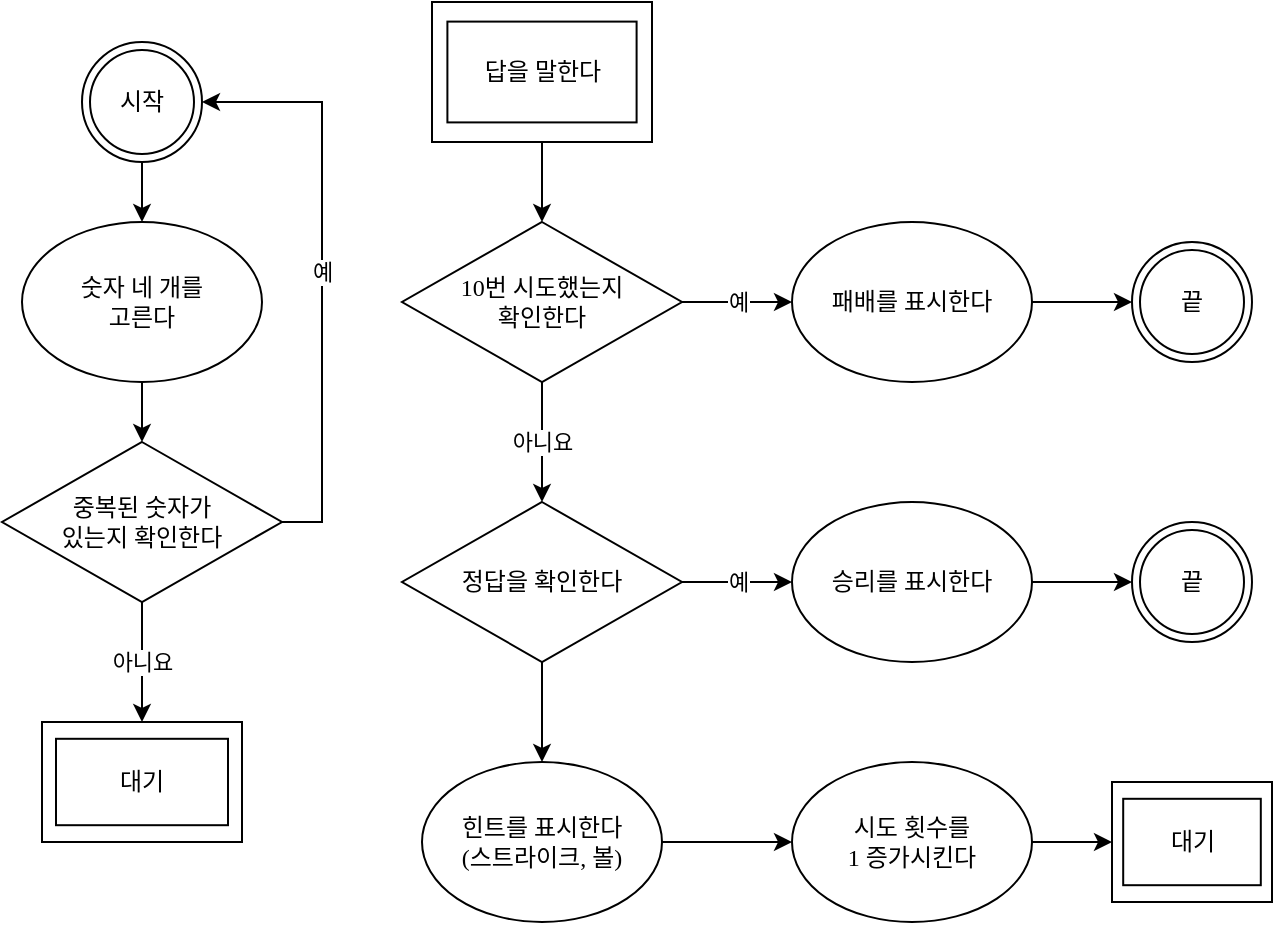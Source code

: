 <mxfile version="21.0.8" type="device"><diagram name="페이지-1" id="3pepF72bgYZykgdois_Y"><mxGraphModel dx="1434" dy="796" grid="1" gridSize="10" guides="1" tooltips="1" connect="1" arrows="1" fold="1" page="1" pageScale="1" pageWidth="827" pageHeight="1169" math="0" shadow="0"><root><mxCell id="0"/><mxCell id="1" parent="0"/><mxCell id="GQYS24W3DcqUarjAhcWu-3" style="edgeStyle=orthogonalEdgeStyle;rounded=0;orthogonalLoop=1;jettySize=auto;html=1;exitX=0.5;exitY=1;exitDx=0;exitDy=0;" parent="1" source="GQYS24W3DcqUarjAhcWu-1" target="GQYS24W3DcqUarjAhcWu-2" edge="1"><mxGeometry relative="1" as="geometry"/></mxCell><mxCell id="GQYS24W3DcqUarjAhcWu-1" value="시작" style="ellipse;shape=doubleEllipse;html=1;dashed=0;whiteSpace=wrap;aspect=fixed;fontFamily=Verdana;" parent="1" vertex="1"><mxGeometry x="40.0" y="40" width="60" height="60" as="geometry"/></mxCell><mxCell id="QIJhqVZPt40Gbnn6mcMk-2" style="edgeStyle=orthogonalEdgeStyle;rounded=0;orthogonalLoop=1;jettySize=auto;html=1;exitX=0.5;exitY=1;exitDx=0;exitDy=0;" edge="1" parent="1" source="GQYS24W3DcqUarjAhcWu-2" target="QIJhqVZPt40Gbnn6mcMk-1"><mxGeometry relative="1" as="geometry"/></mxCell><mxCell id="GQYS24W3DcqUarjAhcWu-2" value="숫자 네 개를&lt;br&gt;고른다" style="ellipse;whiteSpace=wrap;html=1;fontFamily=Verdana;" parent="1" vertex="1"><mxGeometry x="10" y="130" width="120" height="80" as="geometry"/></mxCell><mxCell id="GQYS24W3DcqUarjAhcWu-4" value="" style="group;movable=1;resizable=1;rotatable=1;deletable=1;editable=1;locked=0;connectable=1;verticalAlign=middle;fontFamily=Verdana;" parent="1" vertex="1" connectable="0"><mxGeometry x="20" y="380" width="100" height="60" as="geometry"/></mxCell><mxCell id="GQYS24W3DcqUarjAhcWu-5" value="" style="html=1;dashed=0;whiteSpace=wrap;container=0;fontFamily=Verdana;movable=1;resizable=1;rotatable=1;deletable=1;editable=1;locked=0;connectable=1;verticalAlign=bottom;" parent="GQYS24W3DcqUarjAhcWu-4" vertex="1"><mxGeometry width="100" height="60" as="geometry"/></mxCell><mxCell id="GQYS24W3DcqUarjAhcWu-6" value="대기" style="html=1;dashed=0;whiteSpace=wrap;container=1;fontFamily=Verdana;movable=1;resizable=1;rotatable=1;deletable=1;editable=1;locked=0;connectable=1;verticalAlign=middle;" parent="GQYS24W3DcqUarjAhcWu-4" vertex="1"><mxGeometry x="7" y="8.4" width="86" height="43.2" as="geometry"><mxRectangle x="7" y="7" width="50" height="40" as="alternateBounds"/></mxGeometry></mxCell><mxCell id="GQYS24W3DcqUarjAhcWu-17" style="edgeStyle=orthogonalEdgeStyle;rounded=0;orthogonalLoop=1;jettySize=auto;html=1;exitX=0.5;exitY=1;exitDx=0;exitDy=0;entryX=0.5;entryY=0;entryDx=0;entryDy=0;" parent="1" source="GQYS24W3DcqUarjAhcWu-8" target="GQYS24W3DcqUarjAhcWu-15" edge="1"><mxGeometry relative="1" as="geometry"><mxPoint x="270" y="120" as="targetPoint"/></mxGeometry></mxCell><mxCell id="GQYS24W3DcqUarjAhcWu-8" value="" style="group;movable=1;resizable=1;rotatable=1;deletable=1;editable=1;locked=0;connectable=1;verticalAlign=middle;fontFamily=Verdana;" parent="1" vertex="1" connectable="0"><mxGeometry x="215" y="20" width="110" height="70" as="geometry"/></mxCell><mxCell id="GQYS24W3DcqUarjAhcWu-9" value="" style="html=1;dashed=0;whiteSpace=wrap;container=0;fontFamily=Verdana;movable=1;resizable=1;rotatable=1;deletable=1;editable=1;locked=0;connectable=1;verticalAlign=bottom;" parent="GQYS24W3DcqUarjAhcWu-8" vertex="1"><mxGeometry width="110.0" height="70" as="geometry"/></mxCell><mxCell id="GQYS24W3DcqUarjAhcWu-10" value="답을 말한다" style="html=1;dashed=0;whiteSpace=wrap;container=1;fontFamily=Verdana;movable=1;resizable=1;rotatable=1;deletable=1;editable=1;locked=0;connectable=1;verticalAlign=middle;" parent="GQYS24W3DcqUarjAhcWu-8" vertex="1"><mxGeometry x="7.7" y="9.8" width="94.6" height="50.4" as="geometry"><mxRectangle x="7" y="7" width="50" height="40" as="alternateBounds"/></mxGeometry></mxCell><mxCell id="GQYS24W3DcqUarjAhcWu-19" value="아니요" style="edgeStyle=orthogonalEdgeStyle;rounded=0;orthogonalLoop=1;jettySize=auto;html=1;exitX=0.5;exitY=1;exitDx=0;exitDy=0;entryX=0.5;entryY=0;entryDx=0;entryDy=0;" parent="1" source="GQYS24W3DcqUarjAhcWu-15" target="GQYS24W3DcqUarjAhcWu-18" edge="1"><mxGeometry relative="1" as="geometry"/></mxCell><mxCell id="GQYS24W3DcqUarjAhcWu-22" value="예" style="edgeStyle=orthogonalEdgeStyle;rounded=0;orthogonalLoop=1;jettySize=auto;html=1;exitX=1;exitY=0.5;exitDx=0;exitDy=0;entryX=0;entryY=0.5;entryDx=0;entryDy=0;" parent="1" source="GQYS24W3DcqUarjAhcWu-15" target="GQYS24W3DcqUarjAhcWu-21" edge="1"><mxGeometry relative="1" as="geometry"/></mxCell><mxCell id="GQYS24W3DcqUarjAhcWu-15" value="10번 시도했는지&lt;br&gt;확인한다" style="shape=rhombus;html=1;dashed=0;whiteSpace=wrap;perimeter=rhombusPerimeter;fontFamily=Verdana;" parent="1" vertex="1"><mxGeometry x="200" y="130" width="140" height="80" as="geometry"/></mxCell><mxCell id="GQYS24W3DcqUarjAhcWu-26" value="예" style="edgeStyle=orthogonalEdgeStyle;rounded=0;orthogonalLoop=1;jettySize=auto;html=1;exitX=1;exitY=0.5;exitDx=0;exitDy=0;entryX=0;entryY=0.5;entryDx=0;entryDy=0;" parent="1" source="GQYS24W3DcqUarjAhcWu-18" target="GQYS24W3DcqUarjAhcWu-25" edge="1"><mxGeometry relative="1" as="geometry"/></mxCell><mxCell id="GQYS24W3DcqUarjAhcWu-30" style="edgeStyle=orthogonalEdgeStyle;rounded=0;orthogonalLoop=1;jettySize=auto;html=1;exitX=0.5;exitY=1;exitDx=0;exitDy=0;" parent="1" source="GQYS24W3DcqUarjAhcWu-18" target="GQYS24W3DcqUarjAhcWu-29" edge="1"><mxGeometry relative="1" as="geometry"/></mxCell><mxCell id="GQYS24W3DcqUarjAhcWu-18" value="정답을 확인한다" style="shape=rhombus;html=1;dashed=0;whiteSpace=wrap;perimeter=rhombusPerimeter;fontFamily=Verdana;" parent="1" vertex="1"><mxGeometry x="200" y="270" width="140" height="80" as="geometry"/></mxCell><mxCell id="GQYS24W3DcqUarjAhcWu-24" style="edgeStyle=orthogonalEdgeStyle;rounded=0;orthogonalLoop=1;jettySize=auto;html=1;exitX=1;exitY=0.5;exitDx=0;exitDy=0;entryX=0;entryY=0.5;entryDx=0;entryDy=0;" parent="1" source="GQYS24W3DcqUarjAhcWu-21" target="GQYS24W3DcqUarjAhcWu-23" edge="1"><mxGeometry relative="1" as="geometry"/></mxCell><mxCell id="GQYS24W3DcqUarjAhcWu-21" value="패배를 표시한다" style="ellipse;whiteSpace=wrap;html=1;fontFamily=Verdana;" parent="1" vertex="1"><mxGeometry x="395" y="130" width="120" height="80" as="geometry"/></mxCell><mxCell id="GQYS24W3DcqUarjAhcWu-23" value="끝" style="ellipse;shape=doubleEllipse;html=1;dashed=0;whiteSpace=wrap;aspect=fixed;fontFamily=Verdana;" parent="1" vertex="1"><mxGeometry x="565.0" y="140" width="60" height="60" as="geometry"/></mxCell><mxCell id="GQYS24W3DcqUarjAhcWu-28" style="edgeStyle=orthogonalEdgeStyle;rounded=0;orthogonalLoop=1;jettySize=auto;html=1;exitX=1;exitY=0.5;exitDx=0;exitDy=0;entryX=0;entryY=0.5;entryDx=0;entryDy=0;" parent="1" source="GQYS24W3DcqUarjAhcWu-25" target="GQYS24W3DcqUarjAhcWu-27" edge="1"><mxGeometry relative="1" as="geometry"/></mxCell><mxCell id="GQYS24W3DcqUarjAhcWu-25" value="승리를 표시한다" style="ellipse;whiteSpace=wrap;html=1;fontFamily=Verdana;" parent="1" vertex="1"><mxGeometry x="395" y="270" width="120" height="80" as="geometry"/></mxCell><mxCell id="GQYS24W3DcqUarjAhcWu-27" value="끝" style="ellipse;shape=doubleEllipse;html=1;dashed=0;whiteSpace=wrap;aspect=fixed;fontFamily=Verdana;" parent="1" vertex="1"><mxGeometry x="565.0" y="280" width="60" height="60" as="geometry"/></mxCell><mxCell id="GQYS24W3DcqUarjAhcWu-32" style="edgeStyle=orthogonalEdgeStyle;rounded=0;orthogonalLoop=1;jettySize=auto;html=1;exitX=1;exitY=0.5;exitDx=0;exitDy=0;" parent="1" source="GQYS24W3DcqUarjAhcWu-29" target="GQYS24W3DcqUarjAhcWu-31" edge="1"><mxGeometry relative="1" as="geometry"/></mxCell><mxCell id="GQYS24W3DcqUarjAhcWu-29" value="힌트를 표시한다&lt;br&gt;(스트라이크, 볼)" style="ellipse;whiteSpace=wrap;html=1;fontFamily=Verdana;" parent="1" vertex="1"><mxGeometry x="210" y="400" width="120" height="80" as="geometry"/></mxCell><mxCell id="GQYS24W3DcqUarjAhcWu-36" style="edgeStyle=orthogonalEdgeStyle;rounded=0;orthogonalLoop=1;jettySize=auto;html=1;exitX=1;exitY=0.5;exitDx=0;exitDy=0;" parent="1" source="GQYS24W3DcqUarjAhcWu-31" target="GQYS24W3DcqUarjAhcWu-33" edge="1"><mxGeometry relative="1" as="geometry"/></mxCell><mxCell id="GQYS24W3DcqUarjAhcWu-31" value="시도 횟수를&lt;br&gt;1 증가시킨다" style="ellipse;whiteSpace=wrap;html=1;fontFamily=Verdana;" parent="1" vertex="1"><mxGeometry x="395" y="400" width="120" height="80" as="geometry"/></mxCell><mxCell id="GQYS24W3DcqUarjAhcWu-33" value="대기" style="group;movable=1;resizable=1;rotatable=1;deletable=1;editable=1;locked=0;connectable=1;verticalAlign=middle;fontFamily=Verdana;" parent="1" vertex="1" connectable="0"><mxGeometry x="555" y="410" width="80" height="60" as="geometry"/></mxCell><mxCell id="GQYS24W3DcqUarjAhcWu-34" value="" style="html=1;dashed=0;whiteSpace=wrap;container=0;fontFamily=Verdana;movable=1;resizable=1;rotatable=1;deletable=1;editable=1;locked=0;connectable=1;verticalAlign=bottom;" parent="GQYS24W3DcqUarjAhcWu-33" vertex="1"><mxGeometry width="80" height="60" as="geometry"/></mxCell><mxCell id="GQYS24W3DcqUarjAhcWu-35" value="대기" style="html=1;dashed=0;whiteSpace=wrap;container=1;fontFamily=Verdana;movable=1;resizable=1;rotatable=1;deletable=1;editable=1;locked=0;connectable=1;verticalAlign=middle;" parent="GQYS24W3DcqUarjAhcWu-33" vertex="1"><mxGeometry x="5.6" y="8.4" width="68.8" height="43.2" as="geometry"><mxRectangle x="7" y="7" width="50" height="40" as="alternateBounds"/></mxGeometry></mxCell><mxCell id="QIJhqVZPt40Gbnn6mcMk-3" value="아니요" style="edgeStyle=orthogonalEdgeStyle;rounded=0;orthogonalLoop=1;jettySize=auto;html=1;exitX=0.5;exitY=1;exitDx=0;exitDy=0;entryX=0.5;entryY=0;entryDx=0;entryDy=0;" edge="1" parent="1" source="QIJhqVZPt40Gbnn6mcMk-1" target="GQYS24W3DcqUarjAhcWu-5"><mxGeometry relative="1" as="geometry"/></mxCell><mxCell id="QIJhqVZPt40Gbnn6mcMk-4" value="예" style="edgeStyle=orthogonalEdgeStyle;rounded=0;orthogonalLoop=1;jettySize=auto;html=1;exitX=1;exitY=0.5;exitDx=0;exitDy=0;entryX=1;entryY=0.5;entryDx=0;entryDy=0;" edge="1" parent="1" source="QIJhqVZPt40Gbnn6mcMk-1" target="GQYS24W3DcqUarjAhcWu-1"><mxGeometry relative="1" as="geometry"/></mxCell><mxCell id="QIJhqVZPt40Gbnn6mcMk-1" value="중복된 숫자가&lt;br&gt;있는지 확인한다" style="shape=rhombus;html=1;dashed=0;whiteSpace=wrap;perimeter=rhombusPerimeter;fontFamily=Verdana;" vertex="1" parent="1"><mxGeometry y="240" width="140" height="80" as="geometry"/></mxCell></root></mxGraphModel></diagram></mxfile>